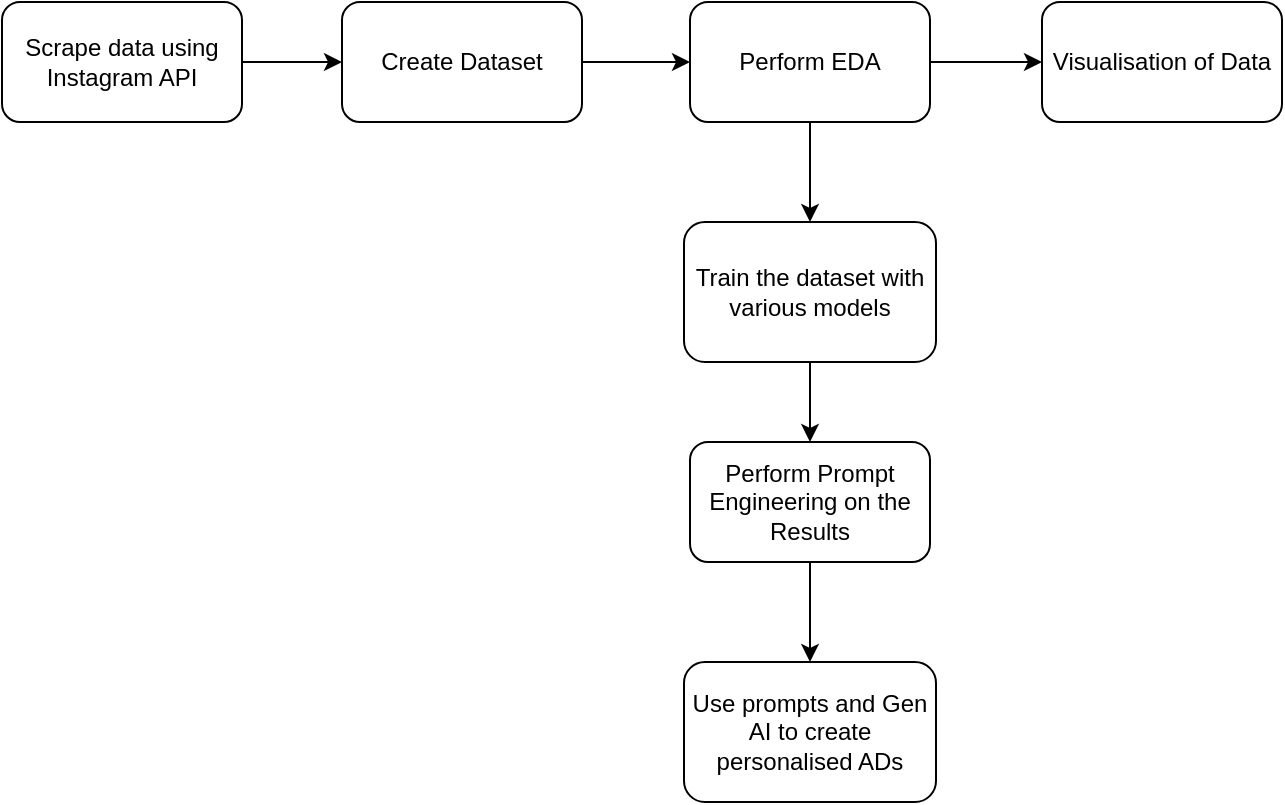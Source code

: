 <mxfile version="21.6.8" type="github">
  <diagram id="C5RBs43oDa-KdzZeNtuy" name="Page-1">
    <mxGraphModel dx="1050" dy="534" grid="1" gridSize="10" guides="1" tooltips="1" connect="1" arrows="1" fold="1" page="1" pageScale="1" pageWidth="827" pageHeight="1169" math="0" shadow="0">
      <root>
        <mxCell id="WIyWlLk6GJQsqaUBKTNV-0" />
        <mxCell id="WIyWlLk6GJQsqaUBKTNV-1" parent="WIyWlLk6GJQsqaUBKTNV-0" />
        <mxCell id="vaostGW_WSVgU1aV7aeb-2" value="" style="edgeStyle=orthogonalEdgeStyle;rounded=0;orthogonalLoop=1;jettySize=auto;html=1;" edge="1" parent="WIyWlLk6GJQsqaUBKTNV-1" source="vaostGW_WSVgU1aV7aeb-0" target="vaostGW_WSVgU1aV7aeb-1">
          <mxGeometry relative="1" as="geometry" />
        </mxCell>
        <mxCell id="vaostGW_WSVgU1aV7aeb-0" value="Scrape data using Instagram API" style="rounded=1;whiteSpace=wrap;html=1;" vertex="1" parent="WIyWlLk6GJQsqaUBKTNV-1">
          <mxGeometry x="70" y="80" width="120" height="60" as="geometry" />
        </mxCell>
        <mxCell id="vaostGW_WSVgU1aV7aeb-4" value="" style="edgeStyle=orthogonalEdgeStyle;rounded=0;orthogonalLoop=1;jettySize=auto;html=1;" edge="1" parent="WIyWlLk6GJQsqaUBKTNV-1" source="vaostGW_WSVgU1aV7aeb-1" target="vaostGW_WSVgU1aV7aeb-3">
          <mxGeometry relative="1" as="geometry" />
        </mxCell>
        <mxCell id="vaostGW_WSVgU1aV7aeb-1" value="Create Dataset" style="whiteSpace=wrap;html=1;rounded=1;" vertex="1" parent="WIyWlLk6GJQsqaUBKTNV-1">
          <mxGeometry x="240" y="80" width="120" height="60" as="geometry" />
        </mxCell>
        <mxCell id="vaostGW_WSVgU1aV7aeb-6" value="" style="edgeStyle=orthogonalEdgeStyle;rounded=0;orthogonalLoop=1;jettySize=auto;html=1;" edge="1" parent="WIyWlLk6GJQsqaUBKTNV-1" source="vaostGW_WSVgU1aV7aeb-3" target="vaostGW_WSVgU1aV7aeb-5">
          <mxGeometry relative="1" as="geometry" />
        </mxCell>
        <mxCell id="vaostGW_WSVgU1aV7aeb-9" value="" style="edgeStyle=orthogonalEdgeStyle;rounded=0;orthogonalLoop=1;jettySize=auto;html=1;" edge="1" parent="WIyWlLk6GJQsqaUBKTNV-1" source="vaostGW_WSVgU1aV7aeb-3" target="vaostGW_WSVgU1aV7aeb-8">
          <mxGeometry relative="1" as="geometry" />
        </mxCell>
        <mxCell id="vaostGW_WSVgU1aV7aeb-3" value="Perform EDA" style="whiteSpace=wrap;html=1;rounded=1;" vertex="1" parent="WIyWlLk6GJQsqaUBKTNV-1">
          <mxGeometry x="414" y="80" width="120" height="60" as="geometry" />
        </mxCell>
        <mxCell id="vaostGW_WSVgU1aV7aeb-5" value="Visualisation of Data" style="whiteSpace=wrap;html=1;rounded=1;" vertex="1" parent="WIyWlLk6GJQsqaUBKTNV-1">
          <mxGeometry x="590" y="80" width="120" height="60" as="geometry" />
        </mxCell>
        <mxCell id="vaostGW_WSVgU1aV7aeb-11" value="" style="edgeStyle=orthogonalEdgeStyle;rounded=0;orthogonalLoop=1;jettySize=auto;html=1;" edge="1" parent="WIyWlLk6GJQsqaUBKTNV-1" source="vaostGW_WSVgU1aV7aeb-8" target="vaostGW_WSVgU1aV7aeb-10">
          <mxGeometry relative="1" as="geometry" />
        </mxCell>
        <mxCell id="vaostGW_WSVgU1aV7aeb-8" value="Train the dataset with various models" style="whiteSpace=wrap;html=1;rounded=1;" vertex="1" parent="WIyWlLk6GJQsqaUBKTNV-1">
          <mxGeometry x="411" y="190" width="126" height="70" as="geometry" />
        </mxCell>
        <mxCell id="vaostGW_WSVgU1aV7aeb-13" value="" style="edgeStyle=orthogonalEdgeStyle;rounded=0;orthogonalLoop=1;jettySize=auto;html=1;" edge="1" parent="WIyWlLk6GJQsqaUBKTNV-1" source="vaostGW_WSVgU1aV7aeb-10" target="vaostGW_WSVgU1aV7aeb-12">
          <mxGeometry relative="1" as="geometry" />
        </mxCell>
        <mxCell id="vaostGW_WSVgU1aV7aeb-10" value="Perform Prompt Engineering on the Results" style="whiteSpace=wrap;html=1;rounded=1;" vertex="1" parent="WIyWlLk6GJQsqaUBKTNV-1">
          <mxGeometry x="414" y="300" width="120" height="60" as="geometry" />
        </mxCell>
        <mxCell id="vaostGW_WSVgU1aV7aeb-12" value="Use prompts and Gen AI to create personalised ADs" style="whiteSpace=wrap;html=1;rounded=1;" vertex="1" parent="WIyWlLk6GJQsqaUBKTNV-1">
          <mxGeometry x="411" y="410" width="126" height="70" as="geometry" />
        </mxCell>
      </root>
    </mxGraphModel>
  </diagram>
</mxfile>
